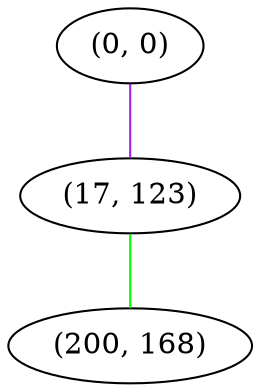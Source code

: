 graph "" {
"(0, 0)";
"(17, 123)";
"(200, 168)";
"(0, 0)" -- "(17, 123)"  [color=purple, key=0, weight=4];
"(17, 123)" -- "(200, 168)"  [color=green, key=0, weight=2];
}

